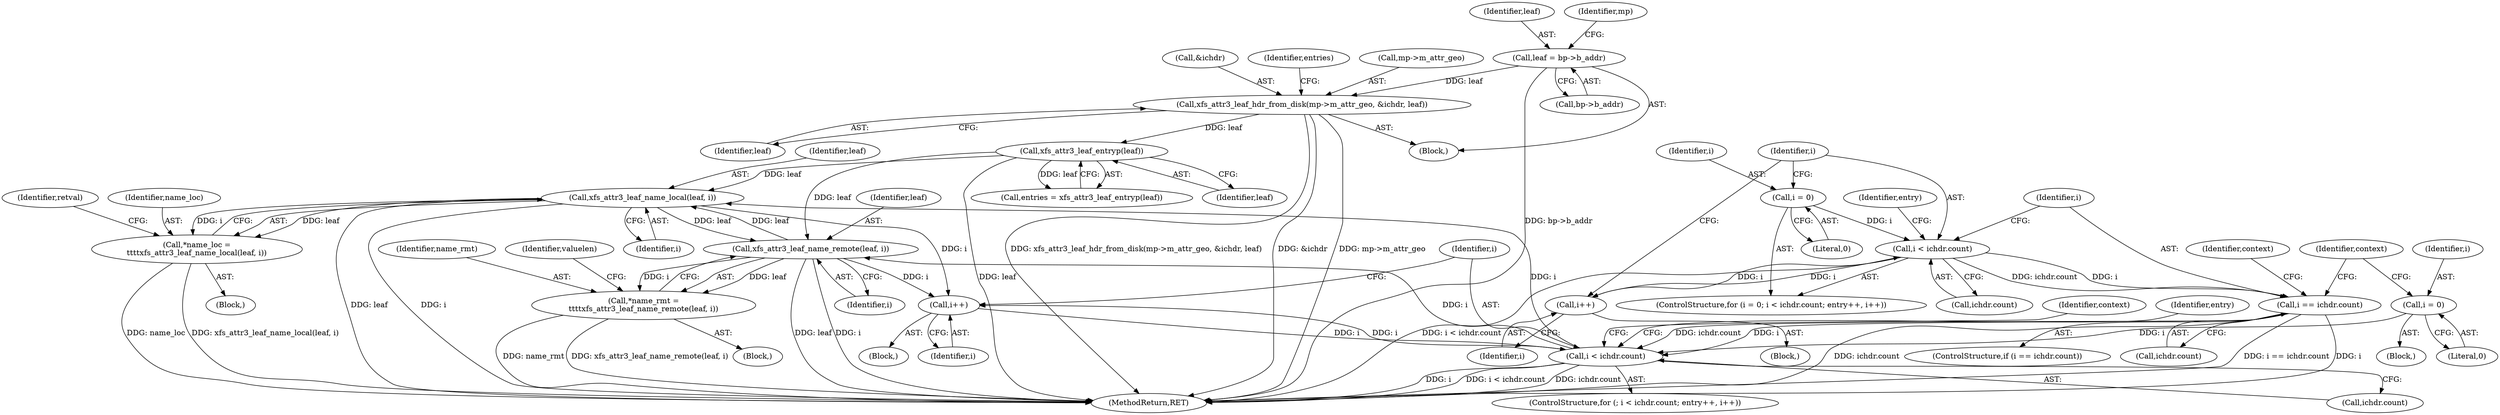 digraph "0_linux_2e83b79b2d6c78bf1b4aa227938a214dcbddc83f@pointer" {
"1000304" [label="(Call,xfs_attr3_leaf_name_local(leaf, i))"];
"1000343" [label="(Call,xfs_attr3_leaf_name_remote(leaf, i))"];
"1000304" [label="(Call,xfs_attr3_leaf_name_local(leaf, i))"];
"1000138" [label="(Call,xfs_attr3_leaf_entryp(leaf))"];
"1000129" [label="(Call,xfs_attr3_leaf_hdr_from_disk(mp->m_attr_geo, &ichdr, leaf))"];
"1000124" [label="(Call,leaf = bp->b_addr)"];
"1000253" [label="(Call,i < ichdr.count)"];
"1000261" [label="(Call,i++)"];
"1000241" [label="(Call,i = 0)"];
"1000223" [label="(Call,i == ichdr.count)"];
"1000165" [label="(Call,i < ichdr.count)"];
"1000162" [label="(Call,i = 0)"];
"1000173" [label="(Call,i++)"];
"1000302" [label="(Call,*name_loc =\n\t\t\t\txfs_attr3_leaf_name_local(leaf, i))"];
"1000341" [label="(Call,*name_rmt =\n\t\t\t\txfs_attr3_leaf_name_remote(leaf, i))"];
"1000303" [label="(Identifier,name_loc)"];
"1000302" [label="(Call,*name_loc =\n\t\t\t\txfs_attr3_leaf_name_local(leaf, i))"];
"1000129" [label="(Call,xfs_attr3_leaf_hdr_from_disk(mp->m_attr_geo, &ichdr, leaf))"];
"1000161" [label="(ControlStructure,for (i = 0; i < ichdr.count; entry++, i++))"];
"1000125" [label="(Identifier,leaf)"];
"1000300" [label="(Block,)"];
"1000304" [label="(Call,xfs_attr3_leaf_name_local(leaf, i))"];
"1000305" [label="(Identifier,leaf)"];
"1000131" [label="(Identifier,mp)"];
"1000136" [label="(Call,entries = xfs_attr3_leaf_entryp(leaf))"];
"1000261" [label="(Call,i++)"];
"1000163" [label="(Identifier,i)"];
"1000230" [label="(Identifier,context)"];
"1000343" [label="(Call,xfs_attr3_leaf_name_remote(leaf, i))"];
"1000164" [label="(Literal,0)"];
"1000492" [label="(Identifier,context)"];
"1000258" [label="(Block,)"];
"1000222" [label="(ControlStructure,if (i == ichdr.count))"];
"1000306" [label="(Identifier,i)"];
"1000133" [label="(Call,&ichdr)"];
"1000224" [label="(Identifier,i)"];
"1000166" [label="(Identifier,i)"];
"1000170" [label="(Block,)"];
"1000126" [label="(Call,bp->b_addr)"];
"1000180" [label="(Identifier,entry)"];
"1000348" [label="(Identifier,valuelen)"];
"1000165" [label="(Call,i < ichdr.count)"];
"1000174" [label="(Identifier,i)"];
"1000495" [label="(MethodReturn,RET)"];
"1000135" [label="(Identifier,leaf)"];
"1000255" [label="(Call,ichdr.count)"];
"1000254" [label="(Identifier,i)"];
"1000234" [label="(Block,)"];
"1000173" [label="(Call,i++)"];
"1000167" [label="(Call,ichdr.count)"];
"1000137" [label="(Identifier,entries)"];
"1000246" [label="(Identifier,context)"];
"1000162" [label="(Call,i = 0)"];
"1000124" [label="(Call,leaf = bp->b_addr)"];
"1000225" [label="(Call,ichdr.count)"];
"1000223" [label="(Call,i == ichdr.count)"];
"1000308" [label="(Identifier,retval)"];
"1000345" [label="(Identifier,i)"];
"1000344" [label="(Identifier,leaf)"];
"1000253" [label="(Call,i < ichdr.count)"];
"1000243" [label="(Literal,0)"];
"1000339" [label="(Block,)"];
"1000138" [label="(Call,xfs_attr3_leaf_entryp(leaf))"];
"1000242" [label="(Identifier,i)"];
"1000241" [label="(Call,i = 0)"];
"1000342" [label="(Identifier,name_rmt)"];
"1000252" [label="(ControlStructure,for (; i < ichdr.count; entry++, i++))"];
"1000268" [label="(Identifier,entry)"];
"1000262" [label="(Identifier,i)"];
"1000139" [label="(Identifier,leaf)"];
"1000341" [label="(Call,*name_rmt =\n\t\t\t\txfs_attr3_leaf_name_remote(leaf, i))"];
"1000106" [label="(Block,)"];
"1000130" [label="(Call,mp->m_attr_geo)"];
"1000304" -> "1000302"  [label="AST: "];
"1000304" -> "1000306"  [label="CFG: "];
"1000305" -> "1000304"  [label="AST: "];
"1000306" -> "1000304"  [label="AST: "];
"1000302" -> "1000304"  [label="CFG: "];
"1000304" -> "1000495"  [label="DDG: leaf"];
"1000304" -> "1000495"  [label="DDG: i"];
"1000304" -> "1000261"  [label="DDG: i"];
"1000304" -> "1000302"  [label="DDG: leaf"];
"1000304" -> "1000302"  [label="DDG: i"];
"1000343" -> "1000304"  [label="DDG: leaf"];
"1000138" -> "1000304"  [label="DDG: leaf"];
"1000253" -> "1000304"  [label="DDG: i"];
"1000304" -> "1000343"  [label="DDG: leaf"];
"1000343" -> "1000341"  [label="AST: "];
"1000343" -> "1000345"  [label="CFG: "];
"1000344" -> "1000343"  [label="AST: "];
"1000345" -> "1000343"  [label="AST: "];
"1000341" -> "1000343"  [label="CFG: "];
"1000343" -> "1000495"  [label="DDG: leaf"];
"1000343" -> "1000495"  [label="DDG: i"];
"1000343" -> "1000261"  [label="DDG: i"];
"1000343" -> "1000341"  [label="DDG: leaf"];
"1000343" -> "1000341"  [label="DDG: i"];
"1000138" -> "1000343"  [label="DDG: leaf"];
"1000253" -> "1000343"  [label="DDG: i"];
"1000138" -> "1000136"  [label="AST: "];
"1000138" -> "1000139"  [label="CFG: "];
"1000139" -> "1000138"  [label="AST: "];
"1000136" -> "1000138"  [label="CFG: "];
"1000138" -> "1000495"  [label="DDG: leaf"];
"1000138" -> "1000136"  [label="DDG: leaf"];
"1000129" -> "1000138"  [label="DDG: leaf"];
"1000129" -> "1000106"  [label="AST: "];
"1000129" -> "1000135"  [label="CFG: "];
"1000130" -> "1000129"  [label="AST: "];
"1000133" -> "1000129"  [label="AST: "];
"1000135" -> "1000129"  [label="AST: "];
"1000137" -> "1000129"  [label="CFG: "];
"1000129" -> "1000495"  [label="DDG: mp->m_attr_geo"];
"1000129" -> "1000495"  [label="DDG: xfs_attr3_leaf_hdr_from_disk(mp->m_attr_geo, &ichdr, leaf)"];
"1000129" -> "1000495"  [label="DDG: &ichdr"];
"1000124" -> "1000129"  [label="DDG: leaf"];
"1000124" -> "1000106"  [label="AST: "];
"1000124" -> "1000126"  [label="CFG: "];
"1000125" -> "1000124"  [label="AST: "];
"1000126" -> "1000124"  [label="AST: "];
"1000131" -> "1000124"  [label="CFG: "];
"1000124" -> "1000495"  [label="DDG: bp->b_addr"];
"1000253" -> "1000252"  [label="AST: "];
"1000253" -> "1000255"  [label="CFG: "];
"1000254" -> "1000253"  [label="AST: "];
"1000255" -> "1000253"  [label="AST: "];
"1000268" -> "1000253"  [label="CFG: "];
"1000492" -> "1000253"  [label="CFG: "];
"1000253" -> "1000495"  [label="DDG: i < ichdr.count"];
"1000253" -> "1000495"  [label="DDG: ichdr.count"];
"1000253" -> "1000495"  [label="DDG: i"];
"1000261" -> "1000253"  [label="DDG: i"];
"1000241" -> "1000253"  [label="DDG: i"];
"1000223" -> "1000253"  [label="DDG: i"];
"1000223" -> "1000253"  [label="DDG: ichdr.count"];
"1000253" -> "1000261"  [label="DDG: i"];
"1000261" -> "1000258"  [label="AST: "];
"1000261" -> "1000262"  [label="CFG: "];
"1000262" -> "1000261"  [label="AST: "];
"1000254" -> "1000261"  [label="CFG: "];
"1000241" -> "1000234"  [label="AST: "];
"1000241" -> "1000243"  [label="CFG: "];
"1000242" -> "1000241"  [label="AST: "];
"1000243" -> "1000241"  [label="AST: "];
"1000246" -> "1000241"  [label="CFG: "];
"1000223" -> "1000222"  [label="AST: "];
"1000223" -> "1000225"  [label="CFG: "];
"1000224" -> "1000223"  [label="AST: "];
"1000225" -> "1000223"  [label="AST: "];
"1000230" -> "1000223"  [label="CFG: "];
"1000246" -> "1000223"  [label="CFG: "];
"1000223" -> "1000495"  [label="DDG: ichdr.count"];
"1000223" -> "1000495"  [label="DDG: i == ichdr.count"];
"1000223" -> "1000495"  [label="DDG: i"];
"1000165" -> "1000223"  [label="DDG: i"];
"1000165" -> "1000223"  [label="DDG: ichdr.count"];
"1000165" -> "1000161"  [label="AST: "];
"1000165" -> "1000167"  [label="CFG: "];
"1000166" -> "1000165"  [label="AST: "];
"1000167" -> "1000165"  [label="AST: "];
"1000180" -> "1000165"  [label="CFG: "];
"1000224" -> "1000165"  [label="CFG: "];
"1000165" -> "1000495"  [label="DDG: i < ichdr.count"];
"1000162" -> "1000165"  [label="DDG: i"];
"1000173" -> "1000165"  [label="DDG: i"];
"1000165" -> "1000173"  [label="DDG: i"];
"1000162" -> "1000161"  [label="AST: "];
"1000162" -> "1000164"  [label="CFG: "];
"1000163" -> "1000162"  [label="AST: "];
"1000164" -> "1000162"  [label="AST: "];
"1000166" -> "1000162"  [label="CFG: "];
"1000173" -> "1000170"  [label="AST: "];
"1000173" -> "1000174"  [label="CFG: "];
"1000174" -> "1000173"  [label="AST: "];
"1000166" -> "1000173"  [label="CFG: "];
"1000302" -> "1000300"  [label="AST: "];
"1000303" -> "1000302"  [label="AST: "];
"1000308" -> "1000302"  [label="CFG: "];
"1000302" -> "1000495"  [label="DDG: xfs_attr3_leaf_name_local(leaf, i)"];
"1000302" -> "1000495"  [label="DDG: name_loc"];
"1000341" -> "1000339"  [label="AST: "];
"1000342" -> "1000341"  [label="AST: "];
"1000348" -> "1000341"  [label="CFG: "];
"1000341" -> "1000495"  [label="DDG: xfs_attr3_leaf_name_remote(leaf, i)"];
"1000341" -> "1000495"  [label="DDG: name_rmt"];
}
